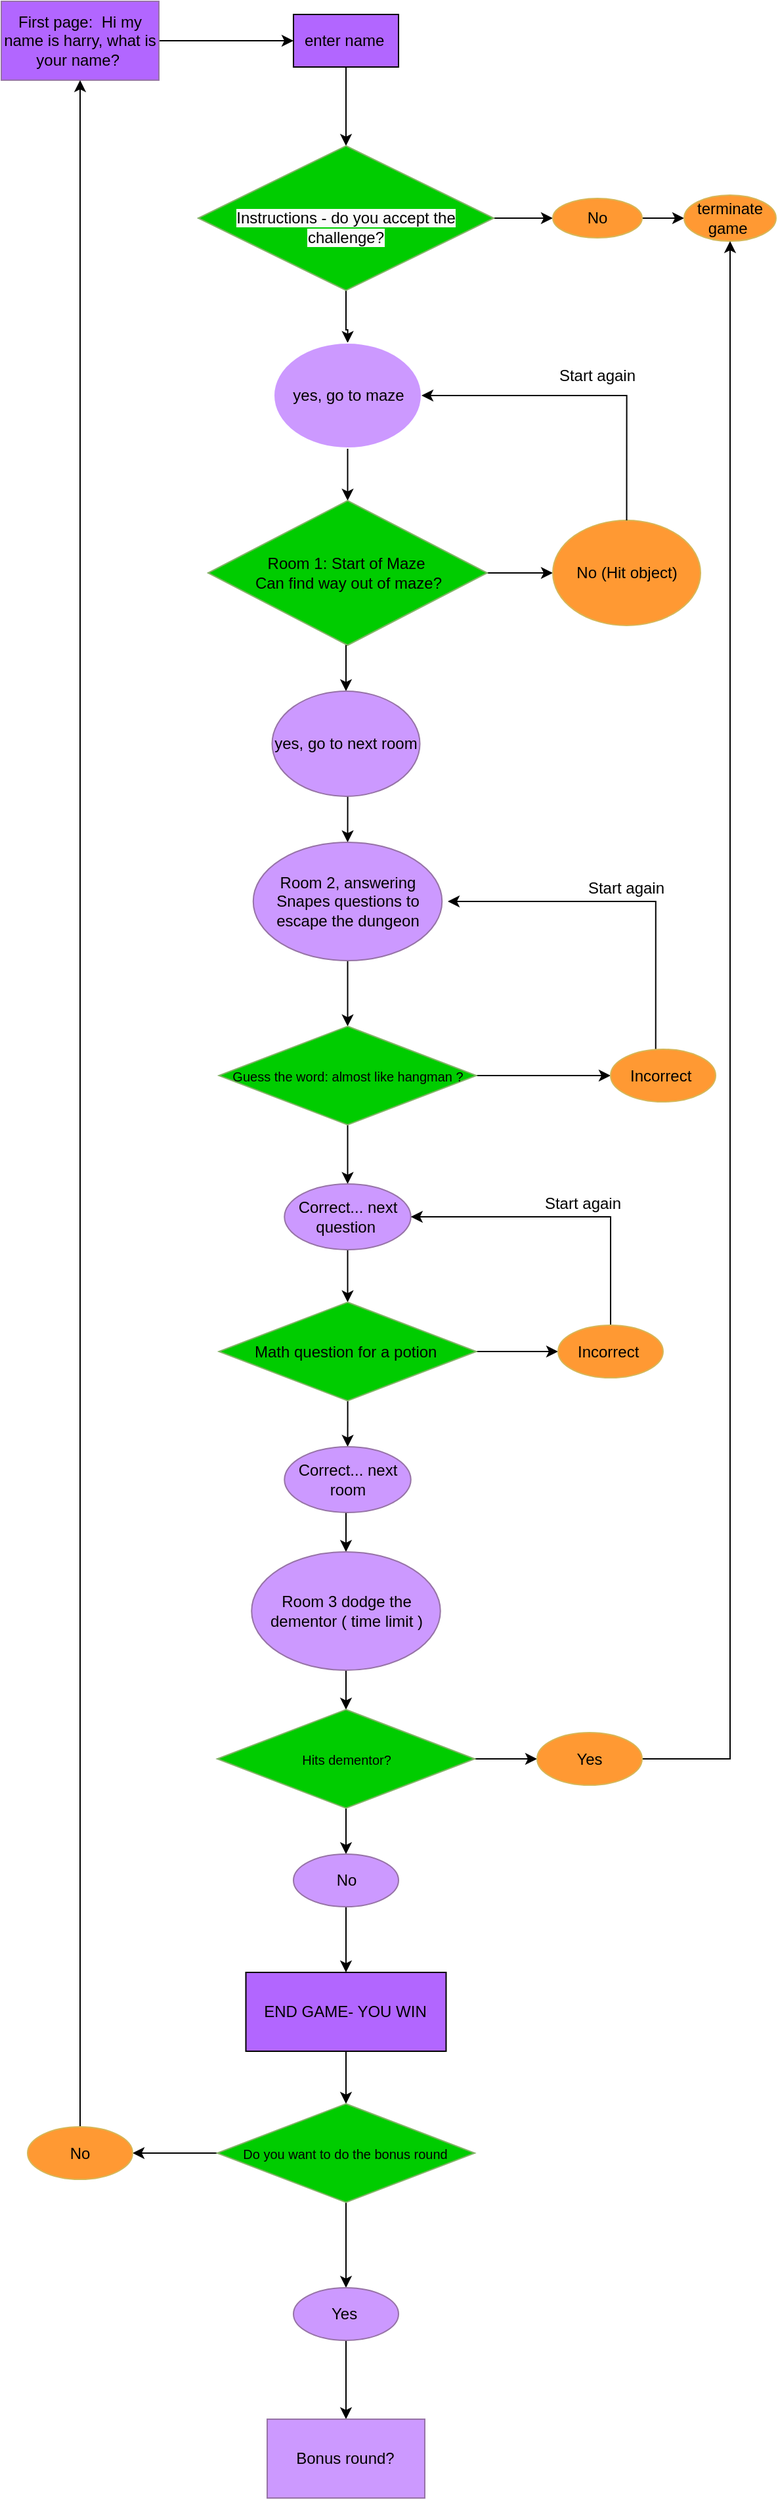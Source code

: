 <mxfile pages="2">
    <diagram id="C5RBs43oDa-KdzZeNtuy" name="Page-1">
        <mxGraphModel dx="948" dy="189" grid="1" gridSize="10" guides="1" tooltips="1" connect="1" arrows="1" fold="1" page="0" pageScale="1" pageWidth="827" pageHeight="1169" math="0" shadow="0">
            <root>
                <mxCell id="WIyWlLk6GJQsqaUBKTNV-0"/>
                <mxCell id="WIyWlLk6GJQsqaUBKTNV-1" parent="WIyWlLk6GJQsqaUBKTNV-0"/>
                <mxCell id="rzjPEYDJuFR2NExdbGWI-5" style="edgeStyle=orthogonalEdgeStyle;rounded=0;orthogonalLoop=1;jettySize=auto;html=1;exitX=0.5;exitY=1;exitDx=0;exitDy=0;" parent="WIyWlLk6GJQsqaUBKTNV-1" source="rzjPEYDJuFR2NExdbGWI-0" target="Ei6kTu80rBQQXqiquJnu-1" edge="1">
                    <mxGeometry relative="1" as="geometry"/>
                </mxCell>
                <mxCell id="rzjPEYDJuFR2NExdbGWI-0" value="enter name&amp;nbsp;" style="rounded=0;whiteSpace=wrap;html=1;fillColor=#B266FF;" parent="WIyWlLk6GJQsqaUBKTNV-1" vertex="1">
                    <mxGeometry x="172.5" y="30" width="80" height="40" as="geometry"/>
                </mxCell>
                <mxCell id="rzjPEYDJuFR2NExdbGWI-10" style="edgeStyle=orthogonalEdgeStyle;rounded=0;orthogonalLoop=1;jettySize=auto;html=1;exitX=1;exitY=0.5;exitDx=0;exitDy=0;entryX=0;entryY=0.5;entryDx=0;entryDy=0;" parent="WIyWlLk6GJQsqaUBKTNV-1" source="Ei6kTu80rBQQXqiquJnu-1" target="rzjPEYDJuFR2NExdbGWI-9" edge="1">
                    <mxGeometry relative="1" as="geometry"/>
                </mxCell>
                <mxCell id="J7gUJ2KMB6wd3c9WeZWM-2" style="edgeStyle=orthogonalEdgeStyle;rounded=0;orthogonalLoop=1;jettySize=auto;html=1;exitX=0.5;exitY=1;exitDx=0;exitDy=0;entryX=0.5;entryY=0;entryDx=0;entryDy=0;" parent="WIyWlLk6GJQsqaUBKTNV-1" source="Ei6kTu80rBQQXqiquJnu-1" target="rzjPEYDJuFR2NExdbGWI-8" edge="1">
                    <mxGeometry relative="1" as="geometry">
                        <Array as="points">
                            <mxPoint x="213" y="270"/>
                        </Array>
                    </mxGeometry>
                </mxCell>
                <mxCell id="Ei6kTu80rBQQXqiquJnu-1" value="&lt;br&gt;&lt;font style=&quot;&quot;&gt;&lt;span style=&quot;color: rgb(0, 0, 0); font-family: Helvetica; font-style: normal; font-variant-ligatures: normal; font-variant-caps: normal; font-weight: 400; letter-spacing: normal; orphans: 2; text-align: center; text-indent: 0px; text-transform: none; widows: 2; word-spacing: 0px; -webkit-text-stroke-width: 0px; background-color: rgb(251, 251, 251); text-decoration-thickness: initial; text-decoration-style: initial; text-decoration-color: initial; float: none; display: inline !important;&quot;&gt;&lt;font style=&quot;font-size: 12px;&quot;&gt;Instructions - do you accept the challenge?&lt;/font&gt;&lt;/span&gt;&lt;br&gt;&lt;/font&gt;" style="rhombus;whiteSpace=wrap;html=1;fillColor=#00CC00;strokeColor=#82b366;" parent="WIyWlLk6GJQsqaUBKTNV-1" vertex="1">
                    <mxGeometry x="100" y="130" width="225" height="110" as="geometry"/>
                </mxCell>
                <mxCell id="rzjPEYDJuFR2NExdbGWI-4" style="edgeStyle=orthogonalEdgeStyle;rounded=0;orthogonalLoop=1;jettySize=auto;html=1;exitX=1;exitY=0.5;exitDx=0;exitDy=0;entryX=0;entryY=0.5;entryDx=0;entryDy=0;" parent="WIyWlLk6GJQsqaUBKTNV-1" source="rzjPEYDJuFR2NExdbGWI-1" target="rzjPEYDJuFR2NExdbGWI-0" edge="1">
                    <mxGeometry relative="1" as="geometry"/>
                </mxCell>
                <mxCell id="rzjPEYDJuFR2NExdbGWI-1" value="First page:&amp;nbsp; Hi my name is harry, what is your name?&amp;nbsp;" style="rounded=0;whiteSpace=wrap;html=1;fillColor=#B266FF;strokeColor=#9673a6;" parent="WIyWlLk6GJQsqaUBKTNV-1" vertex="1">
                    <mxGeometry x="-50" y="20" width="120" height="60" as="geometry"/>
                </mxCell>
                <mxCell id="J7gUJ2KMB6wd3c9WeZWM-17" style="edgeStyle=orthogonalEdgeStyle;rounded=0;orthogonalLoop=1;jettySize=auto;html=1;entryX=0.5;entryY=0;entryDx=0;entryDy=0;" parent="WIyWlLk6GJQsqaUBKTNV-1" source="rzjPEYDJuFR2NExdbGWI-8" target="J7gUJ2KMB6wd3c9WeZWM-5" edge="1">
                    <mxGeometry relative="1" as="geometry"/>
                </mxCell>
                <mxCell id="rzjPEYDJuFR2NExdbGWI-8" value="yes, go to maze" style="ellipse;whiteSpace=wrap;html=1;fontStyle=0;fillColor=#CC99FF;strokeColor=#FFFFFF;" parent="WIyWlLk6GJQsqaUBKTNV-1" vertex="1">
                    <mxGeometry x="157.5" y="280" width="112.5" height="80" as="geometry"/>
                </mxCell>
                <mxCell id="rzjPEYDJuFR2NExdbGWI-14" style="edgeStyle=orthogonalEdgeStyle;rounded=0;orthogonalLoop=1;jettySize=auto;html=1;exitX=1;exitY=0.5;exitDx=0;exitDy=0;entryX=0;entryY=0.5;entryDx=0;entryDy=0;" parent="WIyWlLk6GJQsqaUBKTNV-1" source="rzjPEYDJuFR2NExdbGWI-9" target="rzjPEYDJuFR2NExdbGWI-11" edge="1">
                    <mxGeometry relative="1" as="geometry"/>
                </mxCell>
                <mxCell id="rzjPEYDJuFR2NExdbGWI-9" value="No" style="ellipse;whiteSpace=wrap;html=1;fillColor=#FF9933;strokeColor=#d6b656;" parent="WIyWlLk6GJQsqaUBKTNV-1" vertex="1">
                    <mxGeometry x="370" y="170" width="68" height="30" as="geometry"/>
                </mxCell>
                <mxCell id="rzjPEYDJuFR2NExdbGWI-11" value="terminate game&amp;nbsp;" style="ellipse;whiteSpace=wrap;html=1;fillColor=#FF9933;strokeColor=#d6b656;" parent="WIyWlLk6GJQsqaUBKTNV-1" vertex="1">
                    <mxGeometry x="470" y="167.5" width="70" height="35" as="geometry"/>
                </mxCell>
                <mxCell id="J7gUJ2KMB6wd3c9WeZWM-8" style="edgeStyle=orthogonalEdgeStyle;rounded=0;orthogonalLoop=1;jettySize=auto;html=1;entryX=0;entryY=0.5;entryDx=0;entryDy=0;" parent="WIyWlLk6GJQsqaUBKTNV-1" source="J7gUJ2KMB6wd3c9WeZWM-5" target="J7gUJ2KMB6wd3c9WeZWM-7" edge="1">
                    <mxGeometry relative="1" as="geometry"/>
                </mxCell>
                <mxCell id="J7gUJ2KMB6wd3c9WeZWM-14" style="edgeStyle=orthogonalEdgeStyle;rounded=0;orthogonalLoop=1;jettySize=auto;html=1;exitX=0.5;exitY=1;exitDx=0;exitDy=0;entryX=0.5;entryY=0;entryDx=0;entryDy=0;" parent="WIyWlLk6GJQsqaUBKTNV-1" source="J7gUJ2KMB6wd3c9WeZWM-5" target="J7gUJ2KMB6wd3c9WeZWM-6" edge="1">
                    <mxGeometry relative="1" as="geometry"/>
                </mxCell>
                <mxCell id="J7gUJ2KMB6wd3c9WeZWM-5" value="Room 1: Start of Maze&amp;nbsp;&lt;br&gt;Can find way out of maze?" style="rhombus;whiteSpace=wrap;html=1;fillColor=#00CC00;strokeColor=#82b366;" parent="WIyWlLk6GJQsqaUBKTNV-1" vertex="1">
                    <mxGeometry x="107.5" y="400" width="212.5" height="110" as="geometry"/>
                </mxCell>
                <mxCell id="W-DsjdOM5TvN1YA2UjJ_-2" style="edgeStyle=orthogonalEdgeStyle;rounded=0;orthogonalLoop=1;jettySize=auto;html=1;exitX=0.5;exitY=1;exitDx=0;exitDy=0;entryX=0.5;entryY=0;entryDx=0;entryDy=0;" parent="WIyWlLk6GJQsqaUBKTNV-1" source="J7gUJ2KMB6wd3c9WeZWM-6" target="W-DsjdOM5TvN1YA2UjJ_-1" edge="1">
                    <mxGeometry relative="1" as="geometry"/>
                </mxCell>
                <mxCell id="J7gUJ2KMB6wd3c9WeZWM-6" value="yes, go to next room" style="ellipse;whiteSpace=wrap;html=1;fillColor=#CC99FF;strokeColor=#9673a6;" parent="WIyWlLk6GJQsqaUBKTNV-1" vertex="1">
                    <mxGeometry x="156.25" y="545" width="112.5" height="80" as="geometry"/>
                </mxCell>
                <mxCell id="J7gUJ2KMB6wd3c9WeZWM-7" value="No (Hit object)" style="ellipse;whiteSpace=wrap;html=1;fillColor=#FF9933;strokeColor=#d6b656;" parent="WIyWlLk6GJQsqaUBKTNV-1" vertex="1">
                    <mxGeometry x="370" y="415" width="112.5" height="80" as="geometry"/>
                </mxCell>
                <mxCell id="J7gUJ2KMB6wd3c9WeZWM-16" value="Start again" style="text;html=1;strokeColor=none;fillColor=none;align=center;verticalAlign=middle;whiteSpace=wrap;rounded=0;" parent="WIyWlLk6GJQsqaUBKTNV-1" vertex="1">
                    <mxGeometry x="359" y="290" width="90" height="30" as="geometry"/>
                </mxCell>
                <mxCell id="rzjPEYDJuFR2NExdbGWI-16" style="edgeStyle=orthogonalEdgeStyle;rounded=0;orthogonalLoop=1;jettySize=auto;html=1;exitX=0.5;exitY=0;exitDx=0;exitDy=0;entryX=1;entryY=0.5;entryDx=0;entryDy=0;" parent="WIyWlLk6GJQsqaUBKTNV-1" source="J7gUJ2KMB6wd3c9WeZWM-7" target="rzjPEYDJuFR2NExdbGWI-8" edge="1">
                    <mxGeometry relative="1" as="geometry"/>
                </mxCell>
                <mxCell id="W-DsjdOM5TvN1YA2UjJ_-9" style="edgeStyle=orthogonalEdgeStyle;rounded=0;orthogonalLoop=1;jettySize=auto;html=1;exitX=0.5;exitY=1;exitDx=0;exitDy=0;" parent="WIyWlLk6GJQsqaUBKTNV-1" source="W-DsjdOM5TvN1YA2UjJ_-1" target="W-DsjdOM5TvN1YA2UjJ_-6" edge="1">
                    <mxGeometry relative="1" as="geometry"/>
                </mxCell>
                <mxCell id="W-DsjdOM5TvN1YA2UjJ_-1" value="Room 2, answering Snapes questions to escape the dungeon" style="ellipse;whiteSpace=wrap;html=1;fillColor=#CC99FF;strokeColor=#9673a6;" parent="WIyWlLk6GJQsqaUBKTNV-1" vertex="1">
                    <mxGeometry x="141.88" y="660" width="143.75" height="90" as="geometry"/>
                </mxCell>
                <mxCell id="W-DsjdOM5TvN1YA2UjJ_-12" style="edgeStyle=orthogonalEdgeStyle;rounded=0;orthogonalLoop=1;jettySize=auto;html=1;exitX=1;exitY=0.5;exitDx=0;exitDy=0;entryX=0;entryY=0.5;entryDx=0;entryDy=0;" parent="WIyWlLk6GJQsqaUBKTNV-1" source="W-DsjdOM5TvN1YA2UjJ_-6" target="W-DsjdOM5TvN1YA2UjJ_-11" edge="1">
                    <mxGeometry relative="1" as="geometry"/>
                </mxCell>
                <mxCell id="W-DsjdOM5TvN1YA2UjJ_-17" style="edgeStyle=orthogonalEdgeStyle;rounded=0;orthogonalLoop=1;jettySize=auto;html=1;exitX=0.5;exitY=1;exitDx=0;exitDy=0;entryX=0.5;entryY=0;entryDx=0;entryDy=0;" parent="WIyWlLk6GJQsqaUBKTNV-1" source="W-DsjdOM5TvN1YA2UjJ_-6" target="W-DsjdOM5TvN1YA2UjJ_-10" edge="1">
                    <mxGeometry relative="1" as="geometry"/>
                </mxCell>
                <mxCell id="W-DsjdOM5TvN1YA2UjJ_-6" value="&lt;font style=&quot;font-size: 10px;&quot;&gt;Guess the word: almost like hangman ?&lt;/font&gt;" style="rhombus;whiteSpace=wrap;html=1;fillColor=#00CC00;strokeColor=#82b366;" parent="WIyWlLk6GJQsqaUBKTNV-1" vertex="1">
                    <mxGeometry x="115.76" y="800" width="196" height="75" as="geometry"/>
                </mxCell>
                <mxCell id="W-DsjdOM5TvN1YA2UjJ_-19" style="edgeStyle=orthogonalEdgeStyle;rounded=0;orthogonalLoop=1;jettySize=auto;html=1;exitX=0.5;exitY=1;exitDx=0;exitDy=0;" parent="WIyWlLk6GJQsqaUBKTNV-1" source="W-DsjdOM5TvN1YA2UjJ_-10" target="W-DsjdOM5TvN1YA2UjJ_-18" edge="1">
                    <mxGeometry relative="1" as="geometry"/>
                </mxCell>
                <mxCell id="W-DsjdOM5TvN1YA2UjJ_-10" value="Correct... next question&amp;nbsp;" style="ellipse;whiteSpace=wrap;html=1;fillColor=#CC99FF;strokeColor=#9673a6;" parent="WIyWlLk6GJQsqaUBKTNV-1" vertex="1">
                    <mxGeometry x="165.63" y="920" width="96.25" height="50" as="geometry"/>
                </mxCell>
                <mxCell id="J7gUJ2KMB6wd3c9WeZWM-18" style="edgeStyle=orthogonalEdgeStyle;rounded=0;orthogonalLoop=1;jettySize=auto;html=1;" parent="WIyWlLk6GJQsqaUBKTNV-1" edge="1">
                    <mxGeometry relative="1" as="geometry">
                        <mxPoint x="448.37" y="817.5" as="sourcePoint"/>
                        <mxPoint x="290" y="705" as="targetPoint"/>
                        <Array as="points">
                            <mxPoint x="448" y="705"/>
                        </Array>
                    </mxGeometry>
                </mxCell>
                <mxCell id="W-DsjdOM5TvN1YA2UjJ_-11" value="Incorrect&amp;nbsp;" style="ellipse;whiteSpace=wrap;html=1;fillColor=#FF9933;strokeColor=#d6b656;" parent="WIyWlLk6GJQsqaUBKTNV-1" vertex="1">
                    <mxGeometry x="414" y="817.5" width="80" height="40" as="geometry"/>
                </mxCell>
                <mxCell id="W-DsjdOM5TvN1YA2UjJ_-16" value="Start again" style="text;html=1;strokeColor=none;fillColor=none;align=center;verticalAlign=middle;whiteSpace=wrap;rounded=0;" parent="WIyWlLk6GJQsqaUBKTNV-1" vertex="1">
                    <mxGeometry x="381.25" y="680" width="90" height="30" as="geometry"/>
                </mxCell>
                <mxCell id="W-DsjdOM5TvN1YA2UjJ_-21" style="edgeStyle=orthogonalEdgeStyle;rounded=0;orthogonalLoop=1;jettySize=auto;html=1;exitX=1;exitY=0.5;exitDx=0;exitDy=0;entryX=0;entryY=0.5;entryDx=0;entryDy=0;" parent="WIyWlLk6GJQsqaUBKTNV-1" source="W-DsjdOM5TvN1YA2UjJ_-18" target="W-DsjdOM5TvN1YA2UjJ_-20" edge="1">
                    <mxGeometry relative="1" as="geometry"/>
                </mxCell>
                <mxCell id="pO1aUvgZezmF9V1otoq--1" style="edgeStyle=orthogonalEdgeStyle;rounded=0;orthogonalLoop=1;jettySize=auto;html=1;entryX=0.5;entryY=0;entryDx=0;entryDy=0;" parent="WIyWlLk6GJQsqaUBKTNV-1" source="W-DsjdOM5TvN1YA2UjJ_-18" target="pO1aUvgZezmF9V1otoq--0" edge="1">
                    <mxGeometry relative="1" as="geometry"/>
                </mxCell>
                <mxCell id="W-DsjdOM5TvN1YA2UjJ_-18" value="Math question for a potion&amp;nbsp;" style="rhombus;whiteSpace=wrap;html=1;fillColor=#00CC00;strokeColor=#82b366;" parent="WIyWlLk6GJQsqaUBKTNV-1" vertex="1">
                    <mxGeometry x="115.76" y="1010" width="196" height="75" as="geometry"/>
                </mxCell>
                <mxCell id="W-DsjdOM5TvN1YA2UjJ_-22" style="edgeStyle=orthogonalEdgeStyle;rounded=0;orthogonalLoop=1;jettySize=auto;html=1;exitX=0.5;exitY=0;exitDx=0;exitDy=0;entryX=1;entryY=0.5;entryDx=0;entryDy=0;" parent="WIyWlLk6GJQsqaUBKTNV-1" source="W-DsjdOM5TvN1YA2UjJ_-20" target="W-DsjdOM5TvN1YA2UjJ_-10" edge="1">
                    <mxGeometry relative="1" as="geometry"/>
                </mxCell>
                <mxCell id="W-DsjdOM5TvN1YA2UjJ_-20" value="Incorrect&amp;nbsp;" style="ellipse;whiteSpace=wrap;html=1;fillColor=#FF9933;strokeColor=#d6b656;" parent="WIyWlLk6GJQsqaUBKTNV-1" vertex="1">
                    <mxGeometry x="374" y="1027.5" width="80" height="40" as="geometry"/>
                </mxCell>
                <mxCell id="W-DsjdOM5TvN1YA2UjJ_-23" value="Start again" style="text;html=1;strokeColor=none;fillColor=none;align=center;verticalAlign=middle;whiteSpace=wrap;rounded=0;" parent="WIyWlLk6GJQsqaUBKTNV-1" vertex="1">
                    <mxGeometry x="348" y="920" width="90" height="30" as="geometry"/>
                </mxCell>
                <mxCell id="pO1aUvgZezmF9V1otoq--7" style="edgeStyle=orthogonalEdgeStyle;rounded=0;orthogonalLoop=1;jettySize=auto;html=1;exitX=0.5;exitY=1;exitDx=0;exitDy=0;entryX=0.5;entryY=0;entryDx=0;entryDy=0;" parent="WIyWlLk6GJQsqaUBKTNV-1" source="pO1aUvgZezmF9V1otoq--0" target="pO1aUvgZezmF9V1otoq--2" edge="1">
                    <mxGeometry relative="1" as="geometry"/>
                </mxCell>
                <mxCell id="pO1aUvgZezmF9V1otoq--0" value="Correct... next room" style="ellipse;whiteSpace=wrap;html=1;fillColor=#CC99FF;strokeColor=#9673a6;" parent="WIyWlLk6GJQsqaUBKTNV-1" vertex="1">
                    <mxGeometry x="165.63" y="1120" width="96.25" height="50" as="geometry"/>
                </mxCell>
                <mxCell id="pO1aUvgZezmF9V1otoq--8" style="edgeStyle=orthogonalEdgeStyle;rounded=0;orthogonalLoop=1;jettySize=auto;html=1;entryX=0.5;entryY=0;entryDx=0;entryDy=0;" parent="WIyWlLk6GJQsqaUBKTNV-1" source="pO1aUvgZezmF9V1otoq--2" target="pO1aUvgZezmF9V1otoq--3" edge="1">
                    <mxGeometry relative="1" as="geometry"/>
                </mxCell>
                <mxCell id="pO1aUvgZezmF9V1otoq--2" value="Room 3 dodge the dementor ( time limit )" style="ellipse;whiteSpace=wrap;html=1;fillColor=#CC99FF;strokeColor=#9673a6;" parent="WIyWlLk6GJQsqaUBKTNV-1" vertex="1">
                    <mxGeometry x="140.62" y="1200" width="143.75" height="90" as="geometry"/>
                </mxCell>
                <mxCell id="pO1aUvgZezmF9V1otoq--9" style="edgeStyle=orthogonalEdgeStyle;rounded=0;orthogonalLoop=1;jettySize=auto;html=1;entryX=0.5;entryY=0;entryDx=0;entryDy=0;" parent="WIyWlLk6GJQsqaUBKTNV-1" source="pO1aUvgZezmF9V1otoq--3" target="pO1aUvgZezmF9V1otoq--5" edge="1">
                    <mxGeometry relative="1" as="geometry"/>
                </mxCell>
                <mxCell id="pO1aUvgZezmF9V1otoq--10" style="edgeStyle=orthogonalEdgeStyle;rounded=0;orthogonalLoop=1;jettySize=auto;html=1;exitX=1;exitY=0.5;exitDx=0;exitDy=0;entryX=0;entryY=0.5;entryDx=0;entryDy=0;" parent="WIyWlLk6GJQsqaUBKTNV-1" source="pO1aUvgZezmF9V1otoq--3" target="pO1aUvgZezmF9V1otoq--6" edge="1">
                    <mxGeometry relative="1" as="geometry"/>
                </mxCell>
                <mxCell id="pO1aUvgZezmF9V1otoq--3" value="&lt;font style=&quot;font-size: 10px;&quot;&gt;Hits dementor?&lt;/font&gt;" style="rhombus;whiteSpace=wrap;html=1;fillColor=#00CC00;strokeColor=#82b366;" parent="WIyWlLk6GJQsqaUBKTNV-1" vertex="1">
                    <mxGeometry x="114.5" y="1320" width="196" height="75" as="geometry"/>
                </mxCell>
                <mxCell id="3YFqVoqOJa0yrGZR-gxU-4" style="edgeStyle=orthogonalEdgeStyle;rounded=0;orthogonalLoop=1;jettySize=auto;html=1;exitX=0.5;exitY=1;exitDx=0;exitDy=0;entryX=0.5;entryY=0;entryDx=0;entryDy=0;" parent="WIyWlLk6GJQsqaUBKTNV-1" source="pO1aUvgZezmF9V1otoq--5" target="3YFqVoqOJa0yrGZR-gxU-2" edge="1">
                    <mxGeometry relative="1" as="geometry"/>
                </mxCell>
                <mxCell id="pO1aUvgZezmF9V1otoq--5" value="No" style="ellipse;whiteSpace=wrap;html=1;fillColor=#CC99FF;strokeColor=#9673a6;" parent="WIyWlLk6GJQsqaUBKTNV-1" vertex="1">
                    <mxGeometry x="172.5" y="1430" width="80" height="40" as="geometry"/>
                </mxCell>
                <mxCell id="pO1aUvgZezmF9V1otoq--11" style="edgeStyle=orthogonalEdgeStyle;rounded=0;orthogonalLoop=1;jettySize=auto;html=1;exitX=1;exitY=0.5;exitDx=0;exitDy=0;entryX=0.5;entryY=1;entryDx=0;entryDy=0;" parent="WIyWlLk6GJQsqaUBKTNV-1" source="pO1aUvgZezmF9V1otoq--6" target="rzjPEYDJuFR2NExdbGWI-11" edge="1">
                    <mxGeometry relative="1" as="geometry"/>
                </mxCell>
                <mxCell id="pO1aUvgZezmF9V1otoq--6" value="Yes" style="ellipse;whiteSpace=wrap;html=1;fillColor=#FF9933;strokeColor=#d6b656;" parent="WIyWlLk6GJQsqaUBKTNV-1" vertex="1">
                    <mxGeometry x="358" y="1337.5" width="80" height="40" as="geometry"/>
                </mxCell>
                <mxCell id="3YFqVoqOJa0yrGZR-gxU-14" style="edgeStyle=orthogonalEdgeStyle;rounded=0;orthogonalLoop=1;jettySize=auto;html=1;exitX=0.5;exitY=1;exitDx=0;exitDy=0;entryX=0.5;entryY=0;entryDx=0;entryDy=0;" parent="WIyWlLk6GJQsqaUBKTNV-1" source="3YFqVoqOJa0yrGZR-gxU-2" target="3YFqVoqOJa0yrGZR-gxU-7" edge="1">
                    <mxGeometry relative="1" as="geometry"/>
                </mxCell>
                <mxCell id="3YFqVoqOJa0yrGZR-gxU-2" value="END GAME- YOU WIN" style="rounded=0;whiteSpace=wrap;html=1;fillColor=#B266FF;" parent="WIyWlLk6GJQsqaUBKTNV-1" vertex="1">
                    <mxGeometry x="136.25" y="1520" width="152.49" height="60" as="geometry"/>
                </mxCell>
                <mxCell id="3YFqVoqOJa0yrGZR-gxU-9" style="edgeStyle=orthogonalEdgeStyle;rounded=0;orthogonalLoop=1;jettySize=auto;html=1;exitX=0;exitY=0.5;exitDx=0;exitDy=0;entryX=1;entryY=0.5;entryDx=0;entryDy=0;" parent="WIyWlLk6GJQsqaUBKTNV-1" source="3YFqVoqOJa0yrGZR-gxU-7" target="3YFqVoqOJa0yrGZR-gxU-8" edge="1">
                    <mxGeometry relative="1" as="geometry"/>
                </mxCell>
                <mxCell id="3YFqVoqOJa0yrGZR-gxU-13" style="edgeStyle=orthogonalEdgeStyle;rounded=0;orthogonalLoop=1;jettySize=auto;html=1;exitX=0.5;exitY=1;exitDx=0;exitDy=0;entryX=0.5;entryY=0;entryDx=0;entryDy=0;" parent="WIyWlLk6GJQsqaUBKTNV-1" source="3YFqVoqOJa0yrGZR-gxU-7" target="3YFqVoqOJa0yrGZR-gxU-12" edge="1">
                    <mxGeometry relative="1" as="geometry"/>
                </mxCell>
                <mxCell id="3YFqVoqOJa0yrGZR-gxU-7" value="&lt;span style=&quot;font-size: 10px;&quot;&gt;Do you want to do the bonus round&lt;/span&gt;" style="rhombus;whiteSpace=wrap;html=1;fillColor=#00CC00;strokeColor=#82b366;" parent="WIyWlLk6GJQsqaUBKTNV-1" vertex="1">
                    <mxGeometry x="114.49" y="1620" width="196" height="75" as="geometry"/>
                </mxCell>
                <mxCell id="3YFqVoqOJa0yrGZR-gxU-11" style="edgeStyle=orthogonalEdgeStyle;rounded=0;orthogonalLoop=1;jettySize=auto;html=1;exitX=0.5;exitY=0;exitDx=0;exitDy=0;entryX=0.5;entryY=1;entryDx=0;entryDy=0;" parent="WIyWlLk6GJQsqaUBKTNV-1" source="3YFqVoqOJa0yrGZR-gxU-8" target="rzjPEYDJuFR2NExdbGWI-1" edge="1">
                    <mxGeometry relative="1" as="geometry"/>
                </mxCell>
                <mxCell id="3YFqVoqOJa0yrGZR-gxU-8" value="No" style="ellipse;whiteSpace=wrap;html=1;fillColor=#FF9933;strokeColor=#d6b656;" parent="WIyWlLk6GJQsqaUBKTNV-1" vertex="1">
                    <mxGeometry x="-30" y="1637.5" width="80" height="40" as="geometry"/>
                </mxCell>
                <mxCell id="3YFqVoqOJa0yrGZR-gxU-16" style="edgeStyle=orthogonalEdgeStyle;rounded=0;orthogonalLoop=1;jettySize=auto;html=1;exitX=0.5;exitY=1;exitDx=0;exitDy=0;" parent="WIyWlLk6GJQsqaUBKTNV-1" source="3YFqVoqOJa0yrGZR-gxU-12" target="3YFqVoqOJa0yrGZR-gxU-15" edge="1">
                    <mxGeometry relative="1" as="geometry"/>
                </mxCell>
                <mxCell id="3YFqVoqOJa0yrGZR-gxU-12" value="Yes&amp;nbsp;" style="ellipse;whiteSpace=wrap;html=1;fillColor=#CC99FF;strokeColor=#9673a6;" parent="WIyWlLk6GJQsqaUBKTNV-1" vertex="1">
                    <mxGeometry x="172.5" y="1760" width="80" height="40" as="geometry"/>
                </mxCell>
                <mxCell id="3YFqVoqOJa0yrGZR-gxU-15" value="Bonus round?" style="rounded=0;whiteSpace=wrap;html=1;fillColor=#CC99FF;strokeColor=#9673a6;" parent="WIyWlLk6GJQsqaUBKTNV-1" vertex="1">
                    <mxGeometry x="152.49" y="1860" width="120" height="60" as="geometry"/>
                </mxCell>
            </root>
        </mxGraphModel>
    </diagram>
    <diagram id="XlbaDZYQ_uQyCq35UNUm" name="Page-2">
        <mxGraphModel dx="880" dy="478" grid="1" gridSize="10" guides="1" tooltips="1" connect="1" arrows="1" fold="1" page="1" pageScale="1" pageWidth="827" pageHeight="1169" math="0" shadow="0">
            <root>
                <mxCell id="0"/>
                <mxCell id="1" parent="0"/>
            </root>
        </mxGraphModel>
    </diagram>
</mxfile>